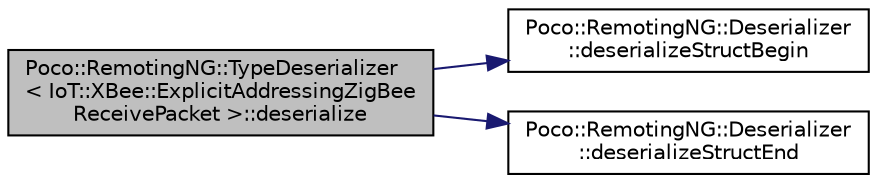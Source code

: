 digraph "Poco::RemotingNG::TypeDeserializer&lt; IoT::XBee::ExplicitAddressingZigBeeReceivePacket &gt;::deserialize"
{
 // LATEX_PDF_SIZE
  edge [fontname="Helvetica",fontsize="10",labelfontname="Helvetica",labelfontsize="10"];
  node [fontname="Helvetica",fontsize="10",shape=record];
  rankdir="LR";
  Node1 [label="Poco::RemotingNG::TypeDeserializer\l\< IoT::XBee::ExplicitAddressingZigBee\lReceivePacket \>::deserialize",height=0.2,width=0.4,color="black", fillcolor="grey75", style="filled", fontcolor="black",tooltip=" "];
  Node1 -> Node2 [color="midnightblue",fontsize="10",style="solid",fontname="Helvetica"];
  Node2 [label="Poco::RemotingNG::Deserializer\l::deserializeStructBegin",height=0.2,width=0.4,color="black", fillcolor="white", style="filled",URL="$classPoco_1_1RemotingNG_1_1Deserializer.html#a8434cd405e674487f5f72cc779e9c533",tooltip="End deserialization of a message."];
  Node1 -> Node3 [color="midnightblue",fontsize="10",style="solid",fontname="Helvetica"];
  Node3 [label="Poco::RemotingNG::Deserializer\l::deserializeStructEnd",height=0.2,width=0.4,color="black", fillcolor="white", style="filled",URL="$classPoco_1_1RemotingNG_1_1Deserializer.html#a3393122a78e3feecc605e27e1754af34",tooltip=" "];
}
